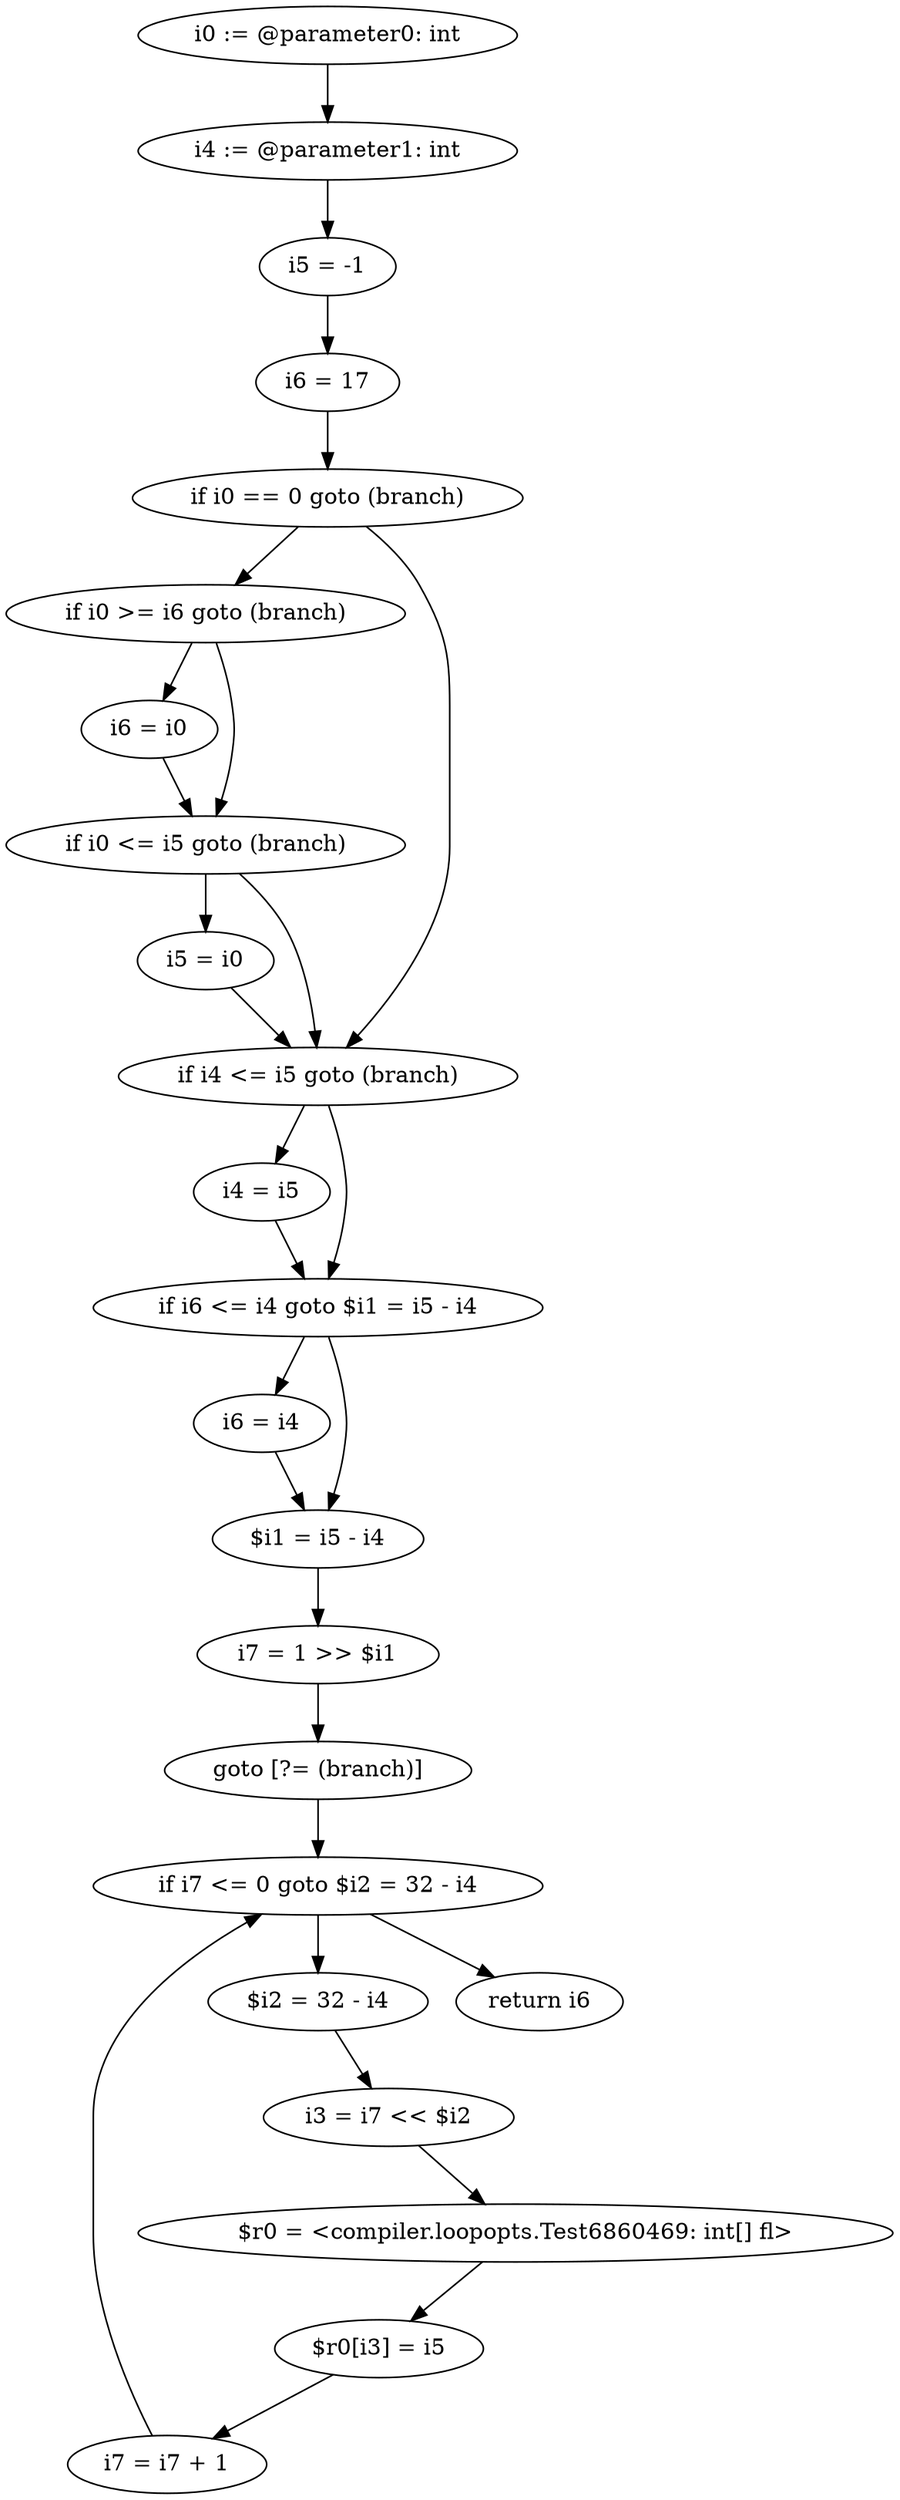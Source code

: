 digraph "unitGraph" {
    "i0 := @parameter0: int"
    "i4 := @parameter1: int"
    "i5 = -1"
    "i6 = 17"
    "if i0 == 0 goto (branch)"
    "if i0 >= i6 goto (branch)"
    "i6 = i0"
    "if i0 <= i5 goto (branch)"
    "i5 = i0"
    "if i4 <= i5 goto (branch)"
    "i4 = i5"
    "if i6 <= i4 goto $i1 = i5 - i4"
    "i6 = i4"
    "$i1 = i5 - i4"
    "i7 = 1 >> $i1"
    "goto [?= (branch)]"
    "$i2 = 32 - i4"
    "i3 = i7 << $i2"
    "$r0 = <compiler.loopopts.Test6860469: int[] fl>"
    "$r0[i3] = i5"
    "i7 = i7 + 1"
    "if i7 <= 0 goto $i2 = 32 - i4"
    "return i6"
    "i0 := @parameter0: int"->"i4 := @parameter1: int";
    "i4 := @parameter1: int"->"i5 = -1";
    "i5 = -1"->"i6 = 17";
    "i6 = 17"->"if i0 == 0 goto (branch)";
    "if i0 == 0 goto (branch)"->"if i0 >= i6 goto (branch)";
    "if i0 == 0 goto (branch)"->"if i4 <= i5 goto (branch)";
    "if i0 >= i6 goto (branch)"->"i6 = i0";
    "if i0 >= i6 goto (branch)"->"if i0 <= i5 goto (branch)";
    "i6 = i0"->"if i0 <= i5 goto (branch)";
    "if i0 <= i5 goto (branch)"->"i5 = i0";
    "if i0 <= i5 goto (branch)"->"if i4 <= i5 goto (branch)";
    "i5 = i0"->"if i4 <= i5 goto (branch)";
    "if i4 <= i5 goto (branch)"->"i4 = i5";
    "if i4 <= i5 goto (branch)"->"if i6 <= i4 goto $i1 = i5 - i4";
    "i4 = i5"->"if i6 <= i4 goto $i1 = i5 - i4";
    "if i6 <= i4 goto $i1 = i5 - i4"->"i6 = i4";
    "if i6 <= i4 goto $i1 = i5 - i4"->"$i1 = i5 - i4";
    "i6 = i4"->"$i1 = i5 - i4";
    "$i1 = i5 - i4"->"i7 = 1 >> $i1";
    "i7 = 1 >> $i1"->"goto [?= (branch)]";
    "goto [?= (branch)]"->"if i7 <= 0 goto $i2 = 32 - i4";
    "$i2 = 32 - i4"->"i3 = i7 << $i2";
    "i3 = i7 << $i2"->"$r0 = <compiler.loopopts.Test6860469: int[] fl>";
    "$r0 = <compiler.loopopts.Test6860469: int[] fl>"->"$r0[i3] = i5";
    "$r0[i3] = i5"->"i7 = i7 + 1";
    "i7 = i7 + 1"->"if i7 <= 0 goto $i2 = 32 - i4";
    "if i7 <= 0 goto $i2 = 32 - i4"->"return i6";
    "if i7 <= 0 goto $i2 = 32 - i4"->"$i2 = 32 - i4";
}
